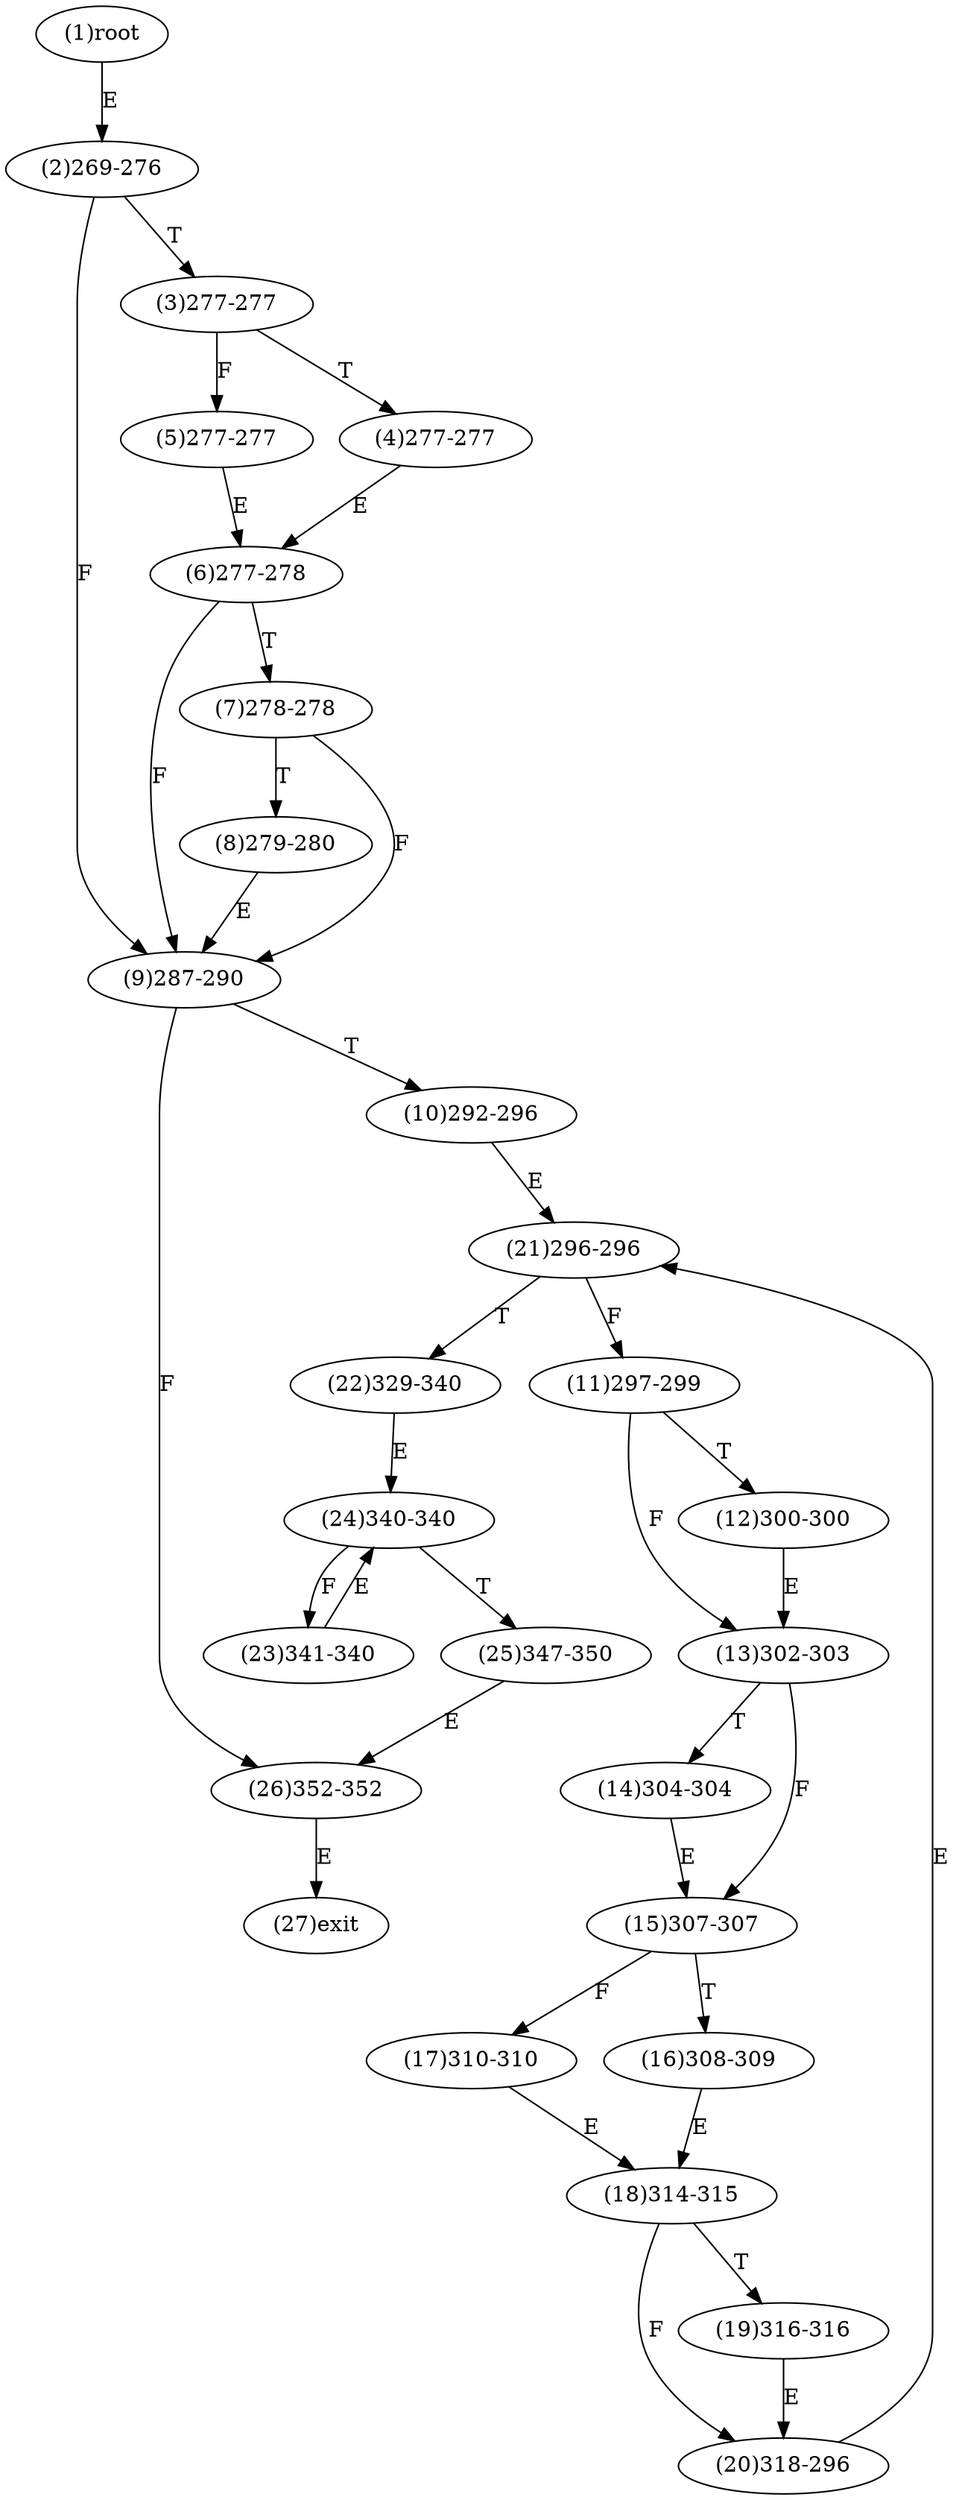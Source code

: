 digraph "" { 
1[ label="(1)root"];
2[ label="(2)269-276"];
3[ label="(3)277-277"];
4[ label="(4)277-277"];
5[ label="(5)277-277"];
6[ label="(6)277-278"];
7[ label="(7)278-278"];
8[ label="(8)279-280"];
9[ label="(9)287-290"];
10[ label="(10)292-296"];
11[ label="(11)297-299"];
12[ label="(12)300-300"];
13[ label="(13)302-303"];
14[ label="(14)304-304"];
15[ label="(15)307-307"];
17[ label="(17)310-310"];
16[ label="(16)308-309"];
19[ label="(19)316-316"];
18[ label="(18)314-315"];
21[ label="(21)296-296"];
20[ label="(20)318-296"];
23[ label="(23)341-340"];
22[ label="(22)329-340"];
25[ label="(25)347-350"];
24[ label="(24)340-340"];
27[ label="(27)exit"];
26[ label="(26)352-352"];
1->2[ label="E"];
2->9[ label="F"];
2->3[ label="T"];
3->5[ label="F"];
3->4[ label="T"];
4->6[ label="E"];
5->6[ label="E"];
6->9[ label="F"];
6->7[ label="T"];
7->9[ label="F"];
7->8[ label="T"];
8->9[ label="E"];
9->26[ label="F"];
9->10[ label="T"];
10->21[ label="E"];
11->13[ label="F"];
11->12[ label="T"];
12->13[ label="E"];
13->15[ label="F"];
13->14[ label="T"];
14->15[ label="E"];
15->17[ label="F"];
15->16[ label="T"];
16->18[ label="E"];
17->18[ label="E"];
18->20[ label="F"];
18->19[ label="T"];
19->20[ label="E"];
20->21[ label="E"];
21->11[ label="F"];
21->22[ label="T"];
22->24[ label="E"];
23->24[ label="E"];
24->23[ label="F"];
24->25[ label="T"];
25->26[ label="E"];
26->27[ label="E"];
}